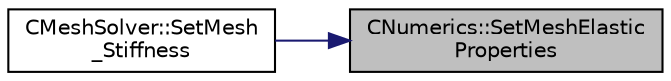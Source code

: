 digraph "CNumerics::SetMeshElasticProperties"
{
 // LATEX_PDF_SIZE
  edge [fontname="Helvetica",fontsize="10",labelfontname="Helvetica",labelfontsize="10"];
  node [fontname="Helvetica",fontsize="10",shape=record];
  rankdir="RL";
  Node1 [label="CNumerics::SetMeshElastic\lProperties",height=0.2,width=0.4,color="black", fillcolor="grey75", style="filled", fontcolor="black",tooltip="Set the element-based local Young's modulus in mesh problems."];
  Node1 -> Node2 [dir="back",color="midnightblue",fontsize="10",style="solid",fontname="Helvetica"];
  Node2 [label="CMeshSolver::SetMesh\l_Stiffness",height=0.2,width=0.4,color="black", fillcolor="white", style="filled",URL="$classCMeshSolver.html#a49249e3af7593bba364f8e25eded9845",tooltip="Set the stiffness of the mesh."];
}
